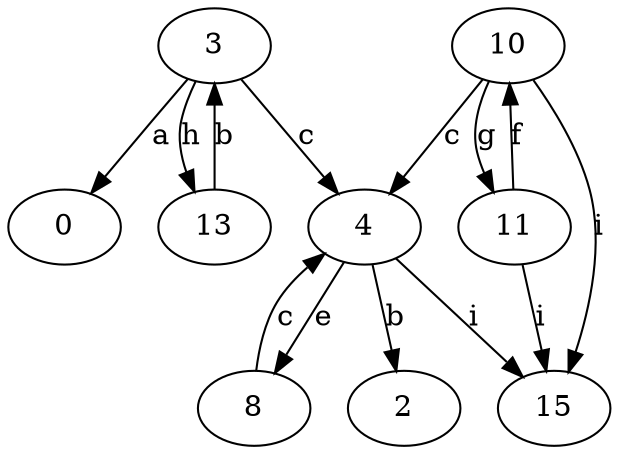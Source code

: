 strict digraph  {
0;
2;
3;
4;
8;
10;
11;
13;
15;
3 -> 0  [label=a];
3 -> 4  [label=c];
3 -> 13  [label=h];
4 -> 2  [label=b];
4 -> 8  [label=e];
4 -> 15  [label=i];
8 -> 4  [label=c];
10 -> 4  [label=c];
10 -> 11  [label=g];
10 -> 15  [label=i];
11 -> 10  [label=f];
11 -> 15  [label=i];
13 -> 3  [label=b];
}

